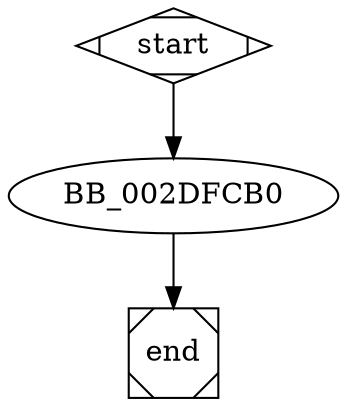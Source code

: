 digraph G {
  start -> BB_002DFCB0;

  BB_002DFCB0 -> end;

  start [shape=Mdiamond];
  end [shape=Msquare];
}
